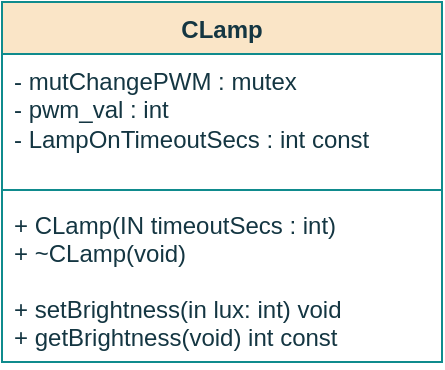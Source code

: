 <mxfile version="16.0.0" type="github" pages="3">
  <diagram id="tfzxgMIFUyRC4YkPrTR2" name="Class">
    <mxGraphModel dx="450" dy="255" grid="1" gridSize="10" guides="1" tooltips="1" connect="1" arrows="1" fold="1" page="1" pageScale="1" pageWidth="850" pageHeight="1100" math="0" shadow="0">
      <root>
        <mxCell id="0" />
        <mxCell id="1" parent="0" />
        <mxCell id="pnLnJ_2iHtYTDMWjVPW9-1" value="CLamp" style="swimlane;fontStyle=1;align=center;verticalAlign=top;childLayout=stackLayout;horizontal=1;startSize=26;horizontalStack=0;resizeParent=1;resizeParentMax=0;resizeLast=0;collapsible=1;marginBottom=0;fillColor=#FAE5C7;strokeColor=#0F8B8D;fontColor=#143642;" parent="1" vertex="1">
          <mxGeometry x="340" y="170" width="220" height="180" as="geometry" />
        </mxCell>
        <mxCell id="pnLnJ_2iHtYTDMWjVPW9-2" value="- mutChangePWM : mutex&lt;br&gt;- pwm_val : int&lt;br&gt;- LampOnTimeoutSecs : int const&lt;br&gt;" style="text;strokeColor=none;fillColor=none;align=left;verticalAlign=top;spacingLeft=4;spacingRight=4;overflow=hidden;rotatable=0;points=[[0,0.5],[1,0.5]];portConstraint=eastwest;fontColor=#143642;fontStyle=0;html=1;" parent="pnLnJ_2iHtYTDMWjVPW9-1" vertex="1">
          <mxGeometry y="26" width="220" height="64" as="geometry" />
        </mxCell>
        <mxCell id="pnLnJ_2iHtYTDMWjVPW9-3" value="" style="line;strokeWidth=1;fillColor=none;align=left;verticalAlign=middle;spacingTop=-1;spacingLeft=3;spacingRight=3;rotatable=0;labelPosition=right;points=[];portConstraint=eastwest;labelBackgroundColor=#DAD2D8;strokeColor=#0F8B8D;fontColor=#143642;" parent="pnLnJ_2iHtYTDMWjVPW9-1" vertex="1">
          <mxGeometry y="90" width="220" height="8" as="geometry" />
        </mxCell>
        <mxCell id="pnLnJ_2iHtYTDMWjVPW9-4" value="+ CLamp(IN timeoutSecs : int)&#xa;+ ~CLamp(void)&#xa;&#xa;+ setBrightness(in lux: int) void&#xa;+ getBrightness(void) int const&#xa;&#xa;&#xa;&#xa;" style="text;strokeColor=none;fillColor=none;align=left;verticalAlign=top;spacingLeft=4;spacingRight=4;overflow=hidden;rotatable=0;points=[[0,0.5],[1,0.5]];portConstraint=eastwest;fontColor=#143642;" parent="pnLnJ_2iHtYTDMWjVPW9-1" vertex="1">
          <mxGeometry y="98" width="220" height="82" as="geometry" />
        </mxCell>
      </root>
    </mxGraphModel>
  </diagram>
  <diagram id="xVMqxLIBQwNV7bNQTytV" name="Constructor">
    <mxGraphModel dx="1493" dy="364" grid="1" gridSize="10" guides="1" tooltips="1" connect="1" arrows="1" fold="1" page="1" pageScale="1" pageWidth="850" pageHeight="1100" math="0" shadow="0">
      <root>
        <mxCell id="ZppdqG59nGM6C0i3Hnui-0" />
        <mxCell id="ZppdqG59nGM6C0i3Hnui-1" parent="ZppdqG59nGM6C0i3Hnui-0" />
        <mxCell id="ZppdqG59nGM6C0i3Hnui-2" style="edgeStyle=orthogonalEdgeStyle;curved=0;rounded=1;sketch=0;orthogonalLoop=1;jettySize=auto;html=1;exitX=0.5;exitY=1;exitDx=0;exitDy=0;entryX=0.5;entryY=0;entryDx=0;entryDy=0;fontColor=#143642;strokeColor=#A8201A;fillColor=#FAE5C7;" parent="ZppdqG59nGM6C0i3Hnui-1" source="ZppdqG59nGM6C0i3Hnui-3" edge="1">
          <mxGeometry relative="1" as="geometry">
            <mxPoint x="-604.38" y="160" as="targetPoint" />
          </mxGeometry>
        </mxCell>
        <mxCell id="ZppdqG59nGM6C0i3Hnui-3" value="&lt;div&gt;CLamp&lt;/div&gt;&lt;div&gt;&lt;br&gt;&lt;/div&gt;&lt;div&gt;IN: &lt;i&gt;&lt;span style=&quot;font-weight: normal&quot;&gt;timeoutSecs&lt;/span&gt;&lt;/i&gt;&lt;/div&gt;" style="ellipse;whiteSpace=wrap;html=1;fillColor=#FAE5C7;strokeColor=#0F8B8D;fontColor=#143642;fontStyle=1" parent="ZppdqG59nGM6C0i3Hnui-1" vertex="1">
          <mxGeometry x="-674.26" y="70" width="140" height="60" as="geometry" />
        </mxCell>
        <mxCell id="ZppdqG59nGM6C0i3Hnui-4" style="edgeStyle=orthogonalEdgeStyle;curved=0;rounded=1;sketch=0;orthogonalLoop=1;jettySize=auto;html=1;exitX=0.5;exitY=1;exitDx=0;exitDy=0;entryX=0.5;entryY=0;entryDx=0;entryDy=0;fontColor=#143642;strokeColor=#A8201A;fillColor=#FAE5C7;" parent="ZppdqG59nGM6C0i3Hnui-1" source="ZppdqG59nGM6C0i3Hnui-5" edge="1">
          <mxGeometry relative="1" as="geometry">
            <mxPoint x="-604.255" y="290" as="targetPoint" />
          </mxGeometry>
        </mxCell>
        <mxCell id="ZppdqG59nGM6C0i3Hnui-5" value="&lt;div&gt;&lt;b&gt;Init&lt;/b&gt; &lt;i&gt;mutChangePWM&lt;/i&gt;&lt;/div&gt;&lt;div&gt;&lt;i&gt;pwm_val &amp;lt;- 0&lt;/i&gt;&lt;/div&gt;&lt;div&gt;&lt;i&gt;LampOnTimeoutSecs &amp;lt;- timeoutSecs&lt;br&gt;&lt;/i&gt;&lt;/div&gt;" style="rounded=0;whiteSpace=wrap;html=1;sketch=0;fontColor=#143642;strokeColor=#0F8B8D;fillColor=#FAE5C7;" parent="ZppdqG59nGM6C0i3Hnui-1" vertex="1">
          <mxGeometry x="-719.26" y="220" width="230" height="50" as="geometry" />
        </mxCell>
        <mxCell id="ZppdqG59nGM6C0i3Hnui-6" style="edgeStyle=orthogonalEdgeStyle;curved=0;rounded=1;sketch=0;orthogonalLoop=1;jettySize=auto;html=1;exitX=0.5;exitY=1;exitDx=0;exitDy=0;entryX=0.5;entryY=0;entryDx=0;entryDy=0;fontColor=#143642;strokeColor=#A8201A;fillColor=#FAE5C7;" parent="ZppdqG59nGM6C0i3Hnui-1" source="ZppdqG59nGM6C0i3Hnui-7" target="ZppdqG59nGM6C0i3Hnui-5" edge="1">
          <mxGeometry relative="1" as="geometry" />
        </mxCell>
        <mxCell id="ZppdqG59nGM6C0i3Hnui-7" value="&lt;b&gt;initPWM()&lt;/b&gt;" style="shape=process;whiteSpace=wrap;html=1;backgroundOutline=1;rounded=0;sketch=0;fontColor=#143642;strokeColor=#0F8B8D;fillColor=#FAE5C7;" parent="ZppdqG59nGM6C0i3Hnui-1" vertex="1">
          <mxGeometry x="-680" y="160" width="150" height="40" as="geometry" />
        </mxCell>
        <mxCell id="ZppdqG59nGM6C0i3Hnui-8" value="End" style="ellipse;whiteSpace=wrap;html=1;fillColor=#FAE5C7;strokeColor=#0F8B8D;fontColor=#143642;fontStyle=1" parent="ZppdqG59nGM6C0i3Hnui-1" vertex="1">
          <mxGeometry x="-633.38" y="290" width="58.25" height="40" as="geometry" />
        </mxCell>
        <mxCell id="ZppdqG59nGM6C0i3Hnui-9" style="edgeStyle=orthogonalEdgeStyle;curved=0;rounded=1;sketch=0;orthogonalLoop=1;jettySize=auto;html=1;exitX=0.5;exitY=1;exitDx=0;exitDy=0;entryX=0.5;entryY=0;entryDx=0;entryDy=0;fontColor=#143642;strokeColor=#A8201A;fillColor=#FAE5C7;" parent="ZppdqG59nGM6C0i3Hnui-1" source="ZppdqG59nGM6C0i3Hnui-10" edge="1">
          <mxGeometry relative="1" as="geometry">
            <mxPoint x="-364.38" y="160" as="targetPoint" />
          </mxGeometry>
        </mxCell>
        <mxCell id="ZppdqG59nGM6C0i3Hnui-10" value="~CLamp" style="ellipse;whiteSpace=wrap;html=1;fillColor=#FAE5C7;strokeColor=#0F8B8D;fontColor=#143642;fontStyle=1" parent="ZppdqG59nGM6C0i3Hnui-1" vertex="1">
          <mxGeometry x="-427.63" y="80" width="125.5" height="50" as="geometry" />
        </mxCell>
        <mxCell id="ZppdqG59nGM6C0i3Hnui-11" style="edgeStyle=orthogonalEdgeStyle;curved=0;rounded=1;sketch=0;orthogonalLoop=1;jettySize=auto;html=1;exitX=0.5;exitY=1;exitDx=0;exitDy=0;entryX=0.5;entryY=0;entryDx=0;entryDy=0;fontSize=11;fontColor=#143642;strokeColor=#A8201A;fillColor=#FAE5C7;" parent="ZppdqG59nGM6C0i3Hnui-1" source="ZppdqG59nGM6C0i3Hnui-12" target="ZppdqG59nGM6C0i3Hnui-13" edge="1">
          <mxGeometry relative="1" as="geometry" />
        </mxCell>
        <mxCell id="ZppdqG59nGM6C0i3Hnui-12" value="&lt;b&gt;killPWM()&lt;/b&gt;" style="shape=process;whiteSpace=wrap;html=1;backgroundOutline=1;rounded=0;sketch=0;fontColor=#143642;strokeColor=#0F8B8D;fillColor=#FAE5C7;" parent="ZppdqG59nGM6C0i3Hnui-1" vertex="1">
          <mxGeometry x="-440" y="160" width="150" height="40" as="geometry" />
        </mxCell>
        <mxCell id="ZppdqG59nGM6C0i3Hnui-13" value="End" style="ellipse;whiteSpace=wrap;html=1;fillColor=#FAE5C7;strokeColor=#0F8B8D;fontColor=#143642;fontStyle=1" parent="ZppdqG59nGM6C0i3Hnui-1" vertex="1">
          <mxGeometry x="-394.12" y="230" width="58.25" height="40" as="geometry" />
        </mxCell>
      </root>
    </mxGraphModel>
  </diagram>
  <diagram id="vU8sWpJH29Jlqj7GU1nT" name="setBrightness">
    <mxGraphModel dx="1975" dy="637" grid="1" gridSize="10" guides="1" tooltips="1" connect="1" arrows="1" fold="1" page="1" pageScale="1" pageWidth="850" pageHeight="1100" math="0" shadow="0">
      <root>
        <mxCell id="iF5EiazJQ56Jre3fMpjI-0" />
        <mxCell id="iF5EiazJQ56Jre3fMpjI-1" parent="iF5EiazJQ56Jre3fMpjI-0" />
        <mxCell id="iF5EiazJQ56Jre3fMpjI-2" style="edgeStyle=orthogonalEdgeStyle;curved=0;rounded=1;sketch=0;orthogonalLoop=1;jettySize=auto;html=1;exitX=0.5;exitY=1;exitDx=0;exitDy=0;entryX=0.5;entryY=0;entryDx=0;entryDy=0;fontColor=#143642;strokeColor=#A8201A;fillColor=#FAE5C7;" parent="iF5EiazJQ56Jre3fMpjI-1" source="iF5EiazJQ56Jre3fMpjI-3" target="iF5EiazJQ56Jre3fMpjI-5" edge="1">
          <mxGeometry relative="1" as="geometry" />
        </mxCell>
        <mxCell id="iF5EiazJQ56Jre3fMpjI-3" value="&lt;div&gt;setBrightness&lt;/div&gt;&lt;div&gt;&lt;br&gt;&lt;/div&gt;&lt;div&gt;IN: &lt;span style=&quot;font-weight: normal&quot;&gt;&lt;i&gt;lux&lt;/i&gt;&lt;/span&gt;&lt;br&gt;&lt;/div&gt;" style="ellipse;whiteSpace=wrap;html=1;fillColor=#FAE5C7;strokeColor=#0F8B8D;fontColor=#143642;fontStyle=1" parent="iF5EiazJQ56Jre3fMpjI-1" vertex="1">
          <mxGeometry x="-488.25" y="100" width="125.5" height="60" as="geometry" />
        </mxCell>
        <mxCell id="iF5EiazJQ56Jre3fMpjI-4" value="" style="edgeStyle=orthogonalEdgeStyle;curved=0;rounded=1;sketch=0;orthogonalLoop=1;jettySize=auto;html=1;fontColor=#143642;strokeColor=#A8201A;fillColor=#FAE5C7;" parent="iF5EiazJQ56Jre3fMpjI-1" source="iF5EiazJQ56Jre3fMpjI-5" edge="1">
          <mxGeometry relative="1" as="geometry">
            <mxPoint x="-425.171" y="260" as="targetPoint" />
          </mxGeometry>
        </mxCell>
        <mxCell id="iF5EiazJQ56Jre3fMpjI-5" value="&lt;b&gt;Lock&lt;/b&gt; &lt;i&gt;mutChangePWM&lt;/i&gt;" style="rounded=0;whiteSpace=wrap;html=1;sketch=0;fontColor=#143642;strokeColor=#0F8B8D;fillColor=#FAE5C7;" parent="iF5EiazJQ56Jre3fMpjI-1" vertex="1">
          <mxGeometry x="-500.25" y="200" width="150.25" height="40" as="geometry" />
        </mxCell>
        <mxCell id="iF5EiazJQ56Jre3fMpjI-6" style="edgeStyle=orthogonalEdgeStyle;curved=0;rounded=1;sketch=0;orthogonalLoop=1;jettySize=auto;html=1;exitX=0.5;exitY=1;exitDx=0;exitDy=0;entryX=0.5;entryY=0;entryDx=0;entryDy=0;fontSize=11;fontColor=#143642;strokeColor=#A8201A;fillColor=#FAE5C7;" parent="iF5EiazJQ56Jre3fMpjI-1" source="iF5EiazJQ56Jre3fMpjI-7" target="iF5EiazJQ56Jre3fMpjI-15" edge="1">
          <mxGeometry relative="1" as="geometry" />
        </mxCell>
        <mxCell id="iF5EiazJQ56Jre3fMpjI-7" value="&lt;b&gt;Unlock&lt;/b&gt; &lt;i&gt;mutChangePWM&lt;/i&gt;" style="rounded=0;whiteSpace=wrap;html=1;sketch=0;fontColor=#143642;strokeColor=#0F8B8D;fillColor=#FAE5C7;" parent="iF5EiazJQ56Jre3fMpjI-1" vertex="1">
          <mxGeometry x="-500.5" y="380" width="150" height="40" as="geometry" />
        </mxCell>
        <mxCell id="iF5EiazJQ56Jre3fMpjI-8" style="edgeStyle=orthogonalEdgeStyle;curved=0;rounded=1;sketch=0;orthogonalLoop=1;jettySize=auto;html=1;exitX=0.5;exitY=1;exitDx=0;exitDy=0;entryX=0.5;entryY=0;entryDx=0;entryDy=0;fontColor=#143642;strokeColor=#A8201A;fillColor=#FAE5C7;" parent="iF5EiazJQ56Jre3fMpjI-1" edge="1">
          <mxGeometry relative="1" as="geometry">
            <mxPoint x="-425.25" y="360" as="sourcePoint" />
            <mxPoint x="-425.5" y="380" as="targetPoint" />
          </mxGeometry>
        </mxCell>
        <mxCell id="iF5EiazJQ56Jre3fMpjI-9" value="End" style="ellipse;whiteSpace=wrap;html=1;fillColor=#FAE5C7;strokeColor=#0F8B8D;fontColor=#143642;fontStyle=1" parent="iF5EiazJQ56Jre3fMpjI-1" vertex="1">
          <mxGeometry x="-454.75" y="650" width="58.25" height="40" as="geometry" />
        </mxCell>
        <mxCell id="iF5EiazJQ56Jre3fMpjI-10" value="&lt;b&gt;setPWM&lt;/b&gt;(&lt;i&gt;lux&lt;/i&gt;)" style="shape=process;whiteSpace=wrap;html=1;backgroundOutline=1;rounded=0;sketch=0;fontColor=#143642;strokeColor=#0F8B8D;fillColor=#FAE5C7;" parent="iF5EiazJQ56Jre3fMpjI-1" vertex="1">
          <mxGeometry x="-500" y="320" width="150" height="40" as="geometry" />
        </mxCell>
        <mxCell id="iF5EiazJQ56Jre3fMpjI-11" style="edgeStyle=orthogonalEdgeStyle;rounded=1;sketch=0;orthogonalLoop=1;jettySize=auto;html=1;exitX=0;exitY=0.5;exitDx=0;exitDy=0;fontColor=#143642;strokeColor=#A8201A;fillColor=#FAE5C7;" parent="iF5EiazJQ56Jre3fMpjI-1" source="iF5EiazJQ56Jre3fMpjI-15" target="iF5EiazJQ56Jre3fMpjI-17" edge="1">
          <mxGeometry relative="1" as="geometry">
            <mxPoint x="-530" y="600" as="targetPoint" />
          </mxGeometry>
        </mxCell>
        <mxCell id="iF5EiazJQ56Jre3fMpjI-12" value="Yes" style="edgeLabel;html=1;align=center;verticalAlign=middle;resizable=0;points=[];fontColor=#143642;" parent="iF5EiazJQ56Jre3fMpjI-11" vertex="1" connectable="0">
          <mxGeometry x="-0.634" y="-1" relative="1" as="geometry">
            <mxPoint as="offset" />
          </mxGeometry>
        </mxCell>
        <mxCell id="iF5EiazJQ56Jre3fMpjI-13" style="edgeStyle=orthogonalEdgeStyle;curved=0;rounded=1;sketch=0;orthogonalLoop=1;jettySize=auto;html=1;exitX=1;exitY=0.5;exitDx=0;exitDy=0;fontSize=11;fontColor=#143642;strokeColor=#A8201A;fillColor=#FAE5C7;entryX=1;entryY=0.5;entryDx=0;entryDy=0;" parent="iF5EiazJQ56Jre3fMpjI-1" source="iF5EiazJQ56Jre3fMpjI-15" target="iF5EiazJQ56Jre3fMpjI-19" edge="1">
          <mxGeometry relative="1" as="geometry">
            <Array as="points">
              <mxPoint x="-320" y="480" />
              <mxPoint x="-320" y="600" />
            </Array>
          </mxGeometry>
        </mxCell>
        <mxCell id="iF5EiazJQ56Jre3fMpjI-14" value="No" style="edgeLabel;html=1;align=center;verticalAlign=middle;resizable=0;points=[];fontSize=11;fontColor=#143642;" parent="iF5EiazJQ56Jre3fMpjI-13" vertex="1" connectable="0">
          <mxGeometry x="-0.897" y="2" relative="1" as="geometry">
            <mxPoint as="offset" />
          </mxGeometry>
        </mxCell>
        <mxCell id="iF5EiazJQ56Jre3fMpjI-15" value="&lt;div&gt;PWM is&lt;/div&gt;&lt;div&gt;maximum ?&lt;br&gt;&lt;/div&gt;" style="rhombus;whiteSpace=wrap;html=1;rounded=0;sketch=0;fontColor=#143642;strokeColor=#0F8B8D;fillColor=#FAE5C7;" parent="iF5EiazJQ56Jre3fMpjI-1" vertex="1">
          <mxGeometry x="-468.25" y="440" width="85.5" height="80" as="geometry" />
        </mxCell>
        <mxCell id="iF5EiazJQ56Jre3fMpjI-16" style="edgeStyle=orthogonalEdgeStyle;curved=0;rounded=1;sketch=0;orthogonalLoop=1;jettySize=auto;html=1;exitX=0.5;exitY=1;exitDx=0;exitDy=0;entryX=0;entryY=0.5;entryDx=0;entryDy=0;fontSize=11;fontColor=#143642;strokeColor=#A8201A;fillColor=#FAE5C7;" parent="iF5EiazJQ56Jre3fMpjI-1" source="iF5EiazJQ56Jre3fMpjI-17" target="iF5EiazJQ56Jre3fMpjI-19" edge="1">
          <mxGeometry relative="1" as="geometry" />
        </mxCell>
        <mxCell id="iF5EiazJQ56Jre3fMpjI-17" value="&lt;div&gt;&lt;b&gt;setTimer&lt;/b&gt;&lt;/div&gt;&lt;div&gt;(&lt;i&gt;LampOnTimeoutSecs&lt;/i&gt;)&lt;/div&gt;" style="shape=process;whiteSpace=wrap;html=1;backgroundOutline=1;rounded=0;sketch=0;fontColor=#143642;strokeColor=#0F8B8D;fillColor=#FAE5C7;" parent="iF5EiazJQ56Jre3fMpjI-1" vertex="1">
          <mxGeometry x="-620" y="520" width="170" height="40" as="geometry" />
        </mxCell>
        <mxCell id="iF5EiazJQ56Jre3fMpjI-18" style="edgeStyle=orthogonalEdgeStyle;curved=0;rounded=1;sketch=0;orthogonalLoop=1;jettySize=auto;html=1;exitX=0.5;exitY=1;exitDx=0;exitDy=0;entryX=0.5;entryY=0;entryDx=0;entryDy=0;fontSize=11;fontColor=#143642;strokeColor=#A8201A;fillColor=#FAE5C7;" parent="iF5EiazJQ56Jre3fMpjI-1" source="iF5EiazJQ56Jre3fMpjI-19" target="iF5EiazJQ56Jre3fMpjI-9" edge="1">
          <mxGeometry relative="1" as="geometry">
            <mxPoint x="-425.495" y="640" as="targetPoint" />
            <Array as="points">
              <mxPoint x="-425" y="625" />
              <mxPoint x="-426" y="625" />
            </Array>
          </mxGeometry>
        </mxCell>
        <mxCell id="iF5EiazJQ56Jre3fMpjI-19" value="" style="ellipse;whiteSpace=wrap;html=1;aspect=fixed;rounded=0;sketch=0;fontColor=#143642;strokeColor=#0F8B8D;fillColor=#FAE5C7;" parent="iF5EiazJQ56Jre3fMpjI-1" vertex="1">
          <mxGeometry x="-435" y="590" width="20" height="20" as="geometry" />
        </mxCell>
        <mxCell id="9d5YkTC6i9v7ooaXHAPG-1" value="" style="edgeStyle=orthogonalEdgeStyle;rounded=1;orthogonalLoop=1;jettySize=auto;html=1;strokeColor=#A8201A;" parent="iF5EiazJQ56Jre3fMpjI-1" source="9d5YkTC6i9v7ooaXHAPG-0" target="iF5EiazJQ56Jre3fMpjI-10" edge="1">
          <mxGeometry relative="1" as="geometry" />
        </mxCell>
        <mxCell id="9d5YkTC6i9v7ooaXHAPG-0" value="&lt;i&gt;pwm&lt;/i&gt;_val &amp;lt;- &lt;i&gt;lux&lt;/i&gt;" style="rounded=0;whiteSpace=wrap;html=1;sketch=0;fontColor=#143642;strokeColor=#0F8B8D;fillColor=#FAE5C7;" parent="iF5EiazJQ56Jre3fMpjI-1" vertex="1">
          <mxGeometry x="-500.75" y="260" width="150.25" height="40" as="geometry" />
        </mxCell>
      </root>
    </mxGraphModel>
  </diagram>
</mxfile>

